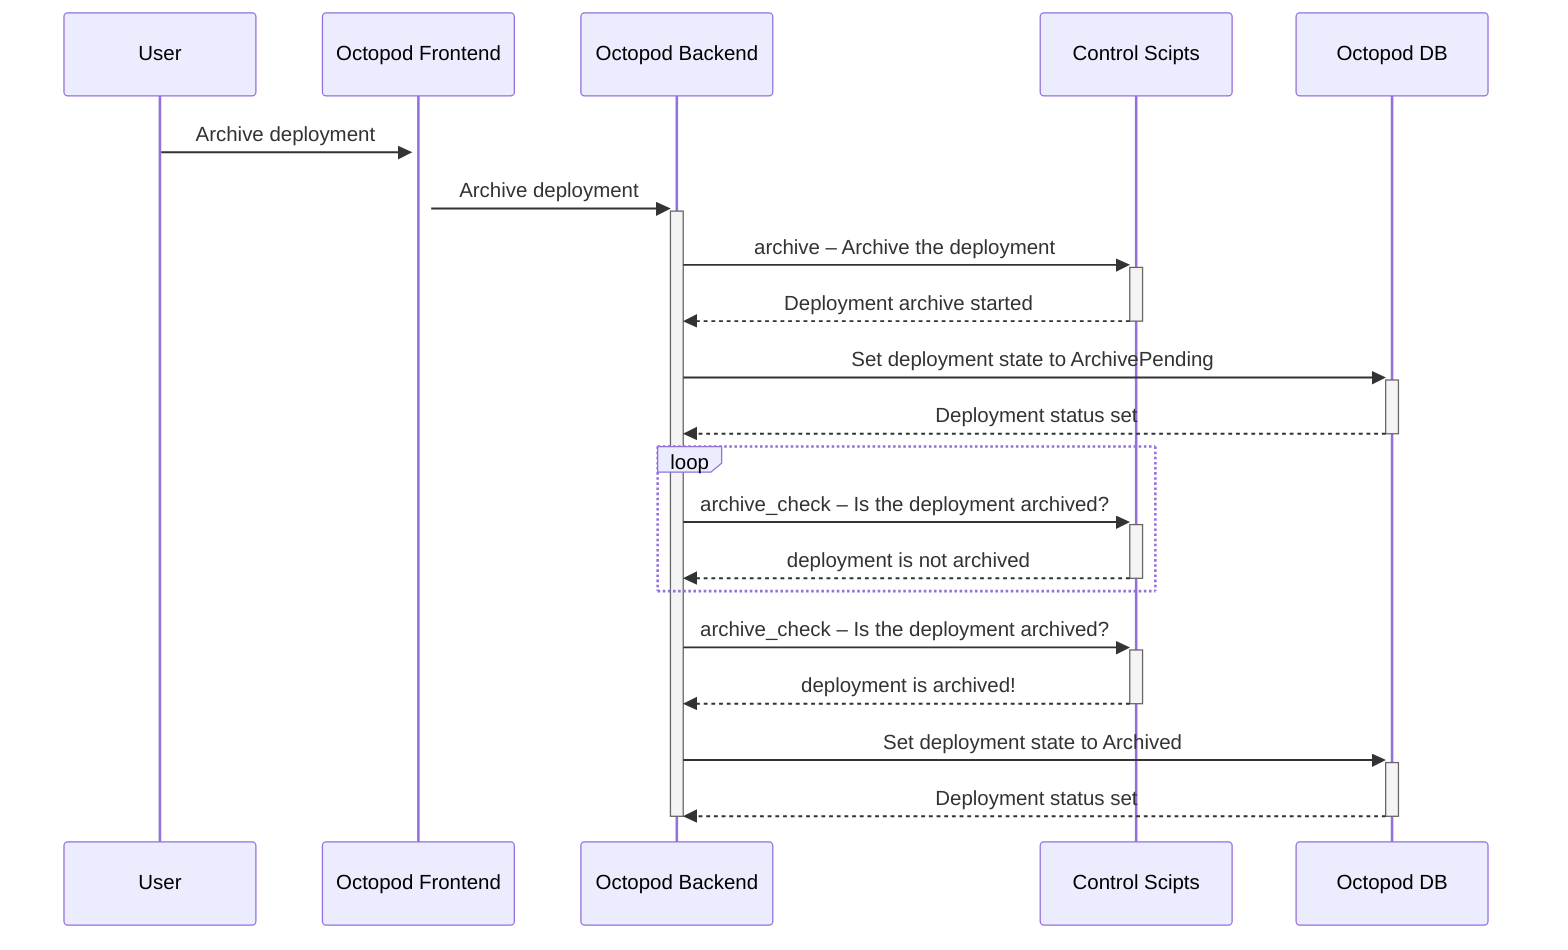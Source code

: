 sequenceDiagram
    participant User
    participant Octopod Frontend
    participant Octopod Backend
    participant Control Scipts
    participant Octopod DB

    User ->>+ Octopod Frontend: Archive deployment
    activate Octopod Frontend

    Octopod Frontend ->>+ Octopod Backend: Archive deployment


    Octopod Backend ->>+ Control Scipts: archive – Archive the deployment
    Control Scipts -->>- Octopod Backend: Deployment archive started

    Octopod Backend ->>+ Octopod DB: Set deployment state to ArchivePending
    Octopod DB -->>- Octopod Backend: Deployment status set

    loop
        Octopod Backend ->>+ Control Scipts: archive_check – Is the deployment archived?
        Control Scipts -->>- Octopod Backend: deployment is not archived
    end

    Octopod Backend ->>+ Control Scipts: archive_check – Is the deployment archived?
    Control Scipts -->>- Octopod Backend: deployment is archived!

    Octopod Backend ->>+ Octopod DB: Set deployment state to Archived
    Octopod DB -->>- Octopod Backend: Deployment status set

    deactivate Octopod Backend
